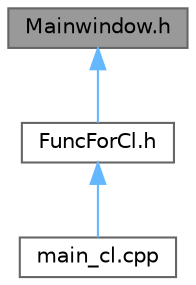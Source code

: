 digraph "Mainwindow.h"
{
 // LATEX_PDF_SIZE
  bgcolor="transparent";
  edge [fontname=Helvetica,fontsize=10,labelfontname=Helvetica,labelfontsize=10];
  node [fontname=Helvetica,fontsize=10,shape=box,height=0.2,width=0.4];
  Node1 [id="Node000001",label="Mainwindow.h",height=0.2,width=0.4,color="gray40", fillcolor="grey60", style="filled", fontcolor="black",tooltip="Заголовочный файл главного окна приложения"];
  Node1 -> Node2 [id="edge1_Node000001_Node000002",dir="back",color="steelblue1",style="solid",tooltip=" "];
  Node2 [id="Node000002",label="FuncForCl.h",height=0.2,width=0.4,color="grey40", fillcolor="white", style="filled",URL="$_func_for_cl_8h.html",tooltip="Заголовочный файл класса функциональности клиента"];
  Node2 -> Node3 [id="edge2_Node000002_Node000003",dir="back",color="steelblue1",style="solid",tooltip=" "];
  Node3 [id="Node000003",label="main_cl.cpp",height=0.2,width=0.4,color="grey40", fillcolor="white", style="filled",URL="$main__cl_8cpp.html",tooltip="Файл главной функции клиента"];
}
